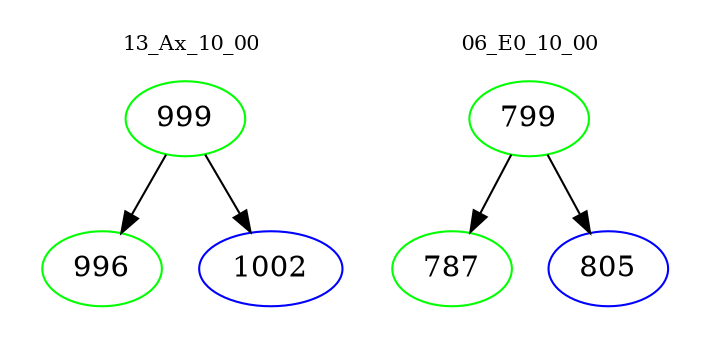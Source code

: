 digraph{
subgraph cluster_0 {
color = white
label = "13_Ax_10_00";
fontsize=10;
T0_999 [label="999", color="green"]
T0_999 -> T0_996 [color="black"]
T0_996 [label="996", color="green"]
T0_999 -> T0_1002 [color="black"]
T0_1002 [label="1002", color="blue"]
}
subgraph cluster_1 {
color = white
label = "06_E0_10_00";
fontsize=10;
T1_799 [label="799", color="green"]
T1_799 -> T1_787 [color="black"]
T1_787 [label="787", color="green"]
T1_799 -> T1_805 [color="black"]
T1_805 [label="805", color="blue"]
}
}
